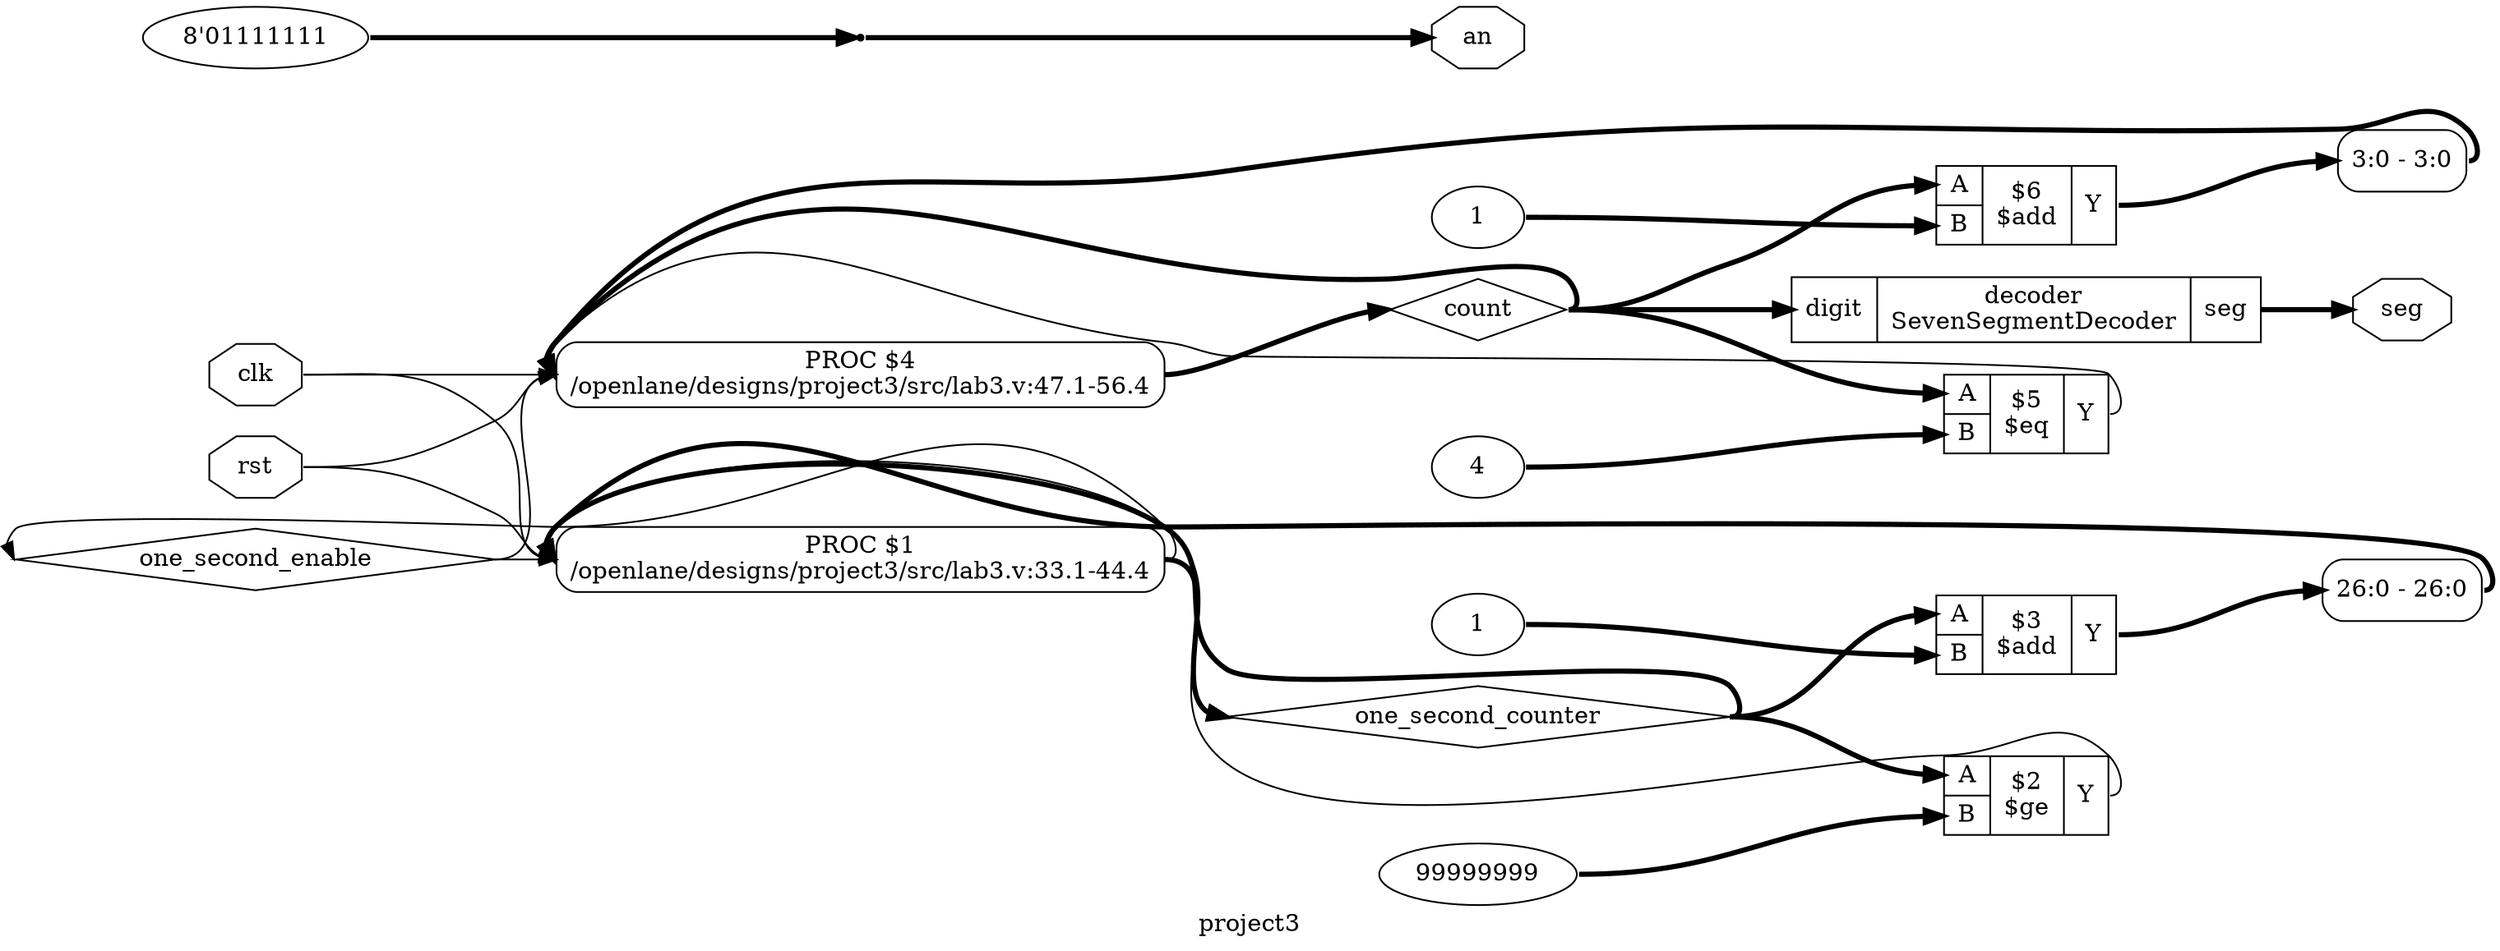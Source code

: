digraph "project3" {
label="project3";
rankdir="LR";
remincross=true;
n8 [ shape=diamond, label="one_second_enable", color="black", fontcolor="black" ];
n9 [ shape=diamond, label="one_second_counter", color="black", fontcolor="black" ];
n10 [ shape=diamond, label="count", color="black", fontcolor="black" ];
n11 [ shape=octagon, label="an", color="black", fontcolor="black" ];
n12 [ shape=octagon, label="seg", color="black", fontcolor="black" ];
n13 [ shape=octagon, label="rst", color="black", fontcolor="black" ];
n14 [ shape=octagon, label="clk", color="black", fontcolor="black" ];
c16 [ shape=record, label="{{<p15> digit}|decoder\nSevenSegmentDecoder|{<p12> seg}}",  ];
v0 [ label="1" ];
c20 [ shape=record, label="{{<p17> A|<p18> B}|$6\n$add|{<p19> Y}}",  ];
v1 [ label="4" ];
c21 [ shape=record, label="{{<p17> A|<p18> B}|$5\n$eq|{<p19> Y}}",  ];
v2 [ label="1" ];
c22 [ shape=record, label="{{<p17> A|<p18> B}|$3\n$add|{<p19> Y}}",  ];
v3 [ label="99999999" ];
c23 [ shape=record, label="{{<p17> A|<p18> B}|$2\n$ge|{<p19> Y}}",  ];
x5 [ shape=record, style=rounded, label="<s0> 3:0 - 3:0 ", color="black", fontcolor="black" ];
p4 [shape=box, style=rounded, label="PROC $4\n/openlane/designs/project3/src/lab3.v:47.1-56.4", ];
x7 [ shape=record, style=rounded, label="<s0> 26:0 - 26:0 ", color="black", fontcolor="black" ];
p6 [shape=box, style=rounded, label="PROC $1\n/openlane/designs/project3/src/lab3.v:33.1-44.4", ];
v8 [ label="8'01111111" ];
x9 [shape=point, ];
c20:p19:e -> x5:s0:w [color="black", fontcolor="black", style="setlinewidth(3)", label=""];
p4:e -> n10:w [color="black", fontcolor="black", style="setlinewidth(3)", label=""];
n10:e -> c16:p15:w [color="black", fontcolor="black", style="setlinewidth(3)", label=""];
n10:e -> c20:p17:w [color="black", fontcolor="black", style="setlinewidth(3)", label=""];
n10:e -> c21:p17:w [color="black", fontcolor="black", style="setlinewidth(3)", label=""];
n10:e -> p4:w [color="black", fontcolor="black", style="setlinewidth(3)", label=""];
x9:e -> n11:w [color="black", fontcolor="black", style="setlinewidth(3)", label=""];
c16:p12:e -> n12:w [color="black", fontcolor="black", style="setlinewidth(3)", label=""];
n13:e -> p4:w [color="black", fontcolor="black", label=""];
n13:e -> p6:w [color="black", fontcolor="black", label=""];
n14:e -> p4:w [color="black", fontcolor="black", label=""];
n14:e -> p6:w [color="black", fontcolor="black", label=""];
c21:p19:e -> p4:w [color="black", fontcolor="black", label=""];
c22:p19:e -> x7:s0:w [color="black", fontcolor="black", style="setlinewidth(3)", label=""];
c23:p19:e -> p6:w [color="black", fontcolor="black", label=""];
p6:e -> n8:w [color="black", fontcolor="black", label=""];
n8:e -> p4:w [color="black", fontcolor="black", label=""];
n8:e -> p6:w [color="black", fontcolor="black", label=""];
p6:e -> n9:w [color="black", fontcolor="black", style="setlinewidth(3)", label=""];
n9:e -> c22:p17:w [color="black", fontcolor="black", style="setlinewidth(3)", label=""];
n9:e -> c23:p17:w [color="black", fontcolor="black", style="setlinewidth(3)", label=""];
n9:e -> p6:w [color="black", fontcolor="black", style="setlinewidth(3)", label=""];
v0:e -> c20:p18:w [color="black", fontcolor="black", style="setlinewidth(3)", label=""];
v1:e -> c21:p18:w [color="black", fontcolor="black", style="setlinewidth(3)", label=""];
v2:e -> c22:p18:w [color="black", fontcolor="black", style="setlinewidth(3)", label=""];
v3:e -> c23:p18:w [color="black", fontcolor="black", style="setlinewidth(3)", label=""];
v8:e -> x9:w [color="black", fontcolor="black", style="setlinewidth(3)", label=""];
x5:e -> p4:w [color="black", fontcolor="black", style="setlinewidth(3)", label=""];
x7:e -> p6:w [color="black", fontcolor="black", style="setlinewidth(3)", label=""];
}
